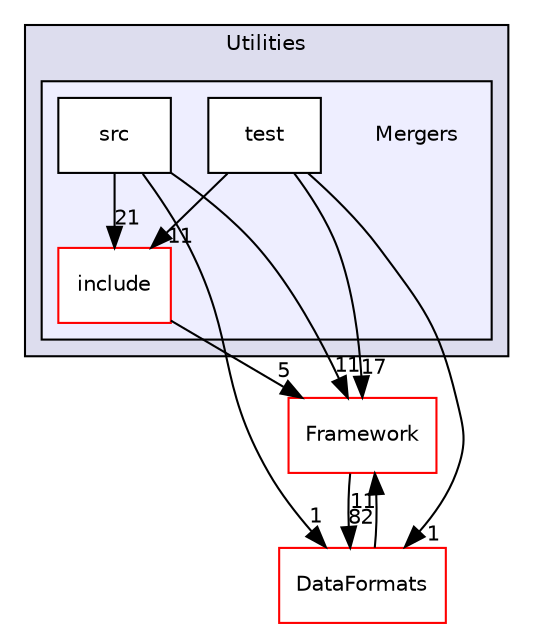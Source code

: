 digraph "/home/travis/build/AliceO2Group/AliceO2/Utilities/Mergers" {
  bgcolor=transparent;
  compound=true
  node [ fontsize="10", fontname="Helvetica"];
  edge [ labelfontsize="10", labelfontname="Helvetica"];
  subgraph clusterdir_b05a5fa85f84bfc9013183c9d87f9a36 {
    graph [ bgcolor="#ddddee", pencolor="black", label="Utilities" fontname="Helvetica", fontsize="10", URL="dir_b05a5fa85f84bfc9013183c9d87f9a36.html"]
  subgraph clusterdir_6b130aa431c809d0d74568b67af7c9fa {
    graph [ bgcolor="#eeeeff", pencolor="black", label="" URL="dir_6b130aa431c809d0d74568b67af7c9fa.html"];
    dir_6b130aa431c809d0d74568b67af7c9fa [shape=plaintext label="Mergers"];
    dir_54d051ade5e6bd04623ba91b90a1a5a2 [shape=box label="include" color="red" fillcolor="white" style="filled" URL="dir_54d051ade5e6bd04623ba91b90a1a5a2.html"];
    dir_3c2296e268495769673bb51457adc987 [shape=box label="src" color="black" fillcolor="white" style="filled" URL="dir_3c2296e268495769673bb51457adc987.html"];
    dir_86be7fd0bd143f0b0d363ee8147593c6 [shape=box label="test" color="black" fillcolor="white" style="filled" URL="dir_86be7fd0bd143f0b0d363ee8147593c6.html"];
  }
  }
  dir_bcbb2cf9a3d3d83e5515c82071a07177 [shape=box label="Framework" color="red" URL="dir_bcbb2cf9a3d3d83e5515c82071a07177.html"];
  dir_2171f7ec022c5423887b07c69b2f5b48 [shape=box label="DataFormats" color="red" URL="dir_2171f7ec022c5423887b07c69b2f5b48.html"];
  dir_3c2296e268495769673bb51457adc987->dir_54d051ade5e6bd04623ba91b90a1a5a2 [headlabel="21", labeldistance=1.5 headhref="dir_000747_000745.html"];
  dir_3c2296e268495769673bb51457adc987->dir_bcbb2cf9a3d3d83e5515c82071a07177 [headlabel="11", labeldistance=1.5 headhref="dir_000747_000013.html"];
  dir_3c2296e268495769673bb51457adc987->dir_2171f7ec022c5423887b07c69b2f5b48 [headlabel="1", labeldistance=1.5 headhref="dir_000747_000076.html"];
  dir_54d051ade5e6bd04623ba91b90a1a5a2->dir_bcbb2cf9a3d3d83e5515c82071a07177 [headlabel="5", labeldistance=1.5 headhref="dir_000745_000013.html"];
  dir_86be7fd0bd143f0b0d363ee8147593c6->dir_54d051ade5e6bd04623ba91b90a1a5a2 [headlabel="11", labeldistance=1.5 headhref="dir_000748_000745.html"];
  dir_86be7fd0bd143f0b0d363ee8147593c6->dir_bcbb2cf9a3d3d83e5515c82071a07177 [headlabel="17", labeldistance=1.5 headhref="dir_000748_000013.html"];
  dir_86be7fd0bd143f0b0d363ee8147593c6->dir_2171f7ec022c5423887b07c69b2f5b48 [headlabel="1", labeldistance=1.5 headhref="dir_000748_000076.html"];
  dir_bcbb2cf9a3d3d83e5515c82071a07177->dir_2171f7ec022c5423887b07c69b2f5b48 [headlabel="82", labeldistance=1.5 headhref="dir_000013_000076.html"];
  dir_2171f7ec022c5423887b07c69b2f5b48->dir_bcbb2cf9a3d3d83e5515c82071a07177 [headlabel="11", labeldistance=1.5 headhref="dir_000076_000013.html"];
}
